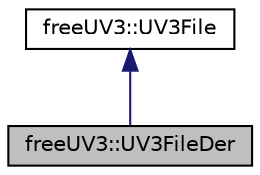 digraph "freeUV3::UV3FileDer"
{
  edge [fontname="Helvetica",fontsize="10",labelfontname="Helvetica",labelfontsize="10"];
  node [fontname="Helvetica",fontsize="10",shape=record];
  Node2 [label="freeUV3::UV3FileDer",height=0.2,width=0.4,color="black", fillcolor="grey75", style="filled", fontcolor="black"];
  Node3 -> Node2 [dir="back",color="midnightblue",fontsize="10",style="solid",fontname="Helvetica"];
  Node3 [label="freeUV3::UV3File",height=0.2,width=0.4,color="black", fillcolor="white", style="filled",URL="$classfree_u_v3_1_1_u_v3_file.html",tooltip="This class represent a file contained by UV3Decoder instance. "];
}
